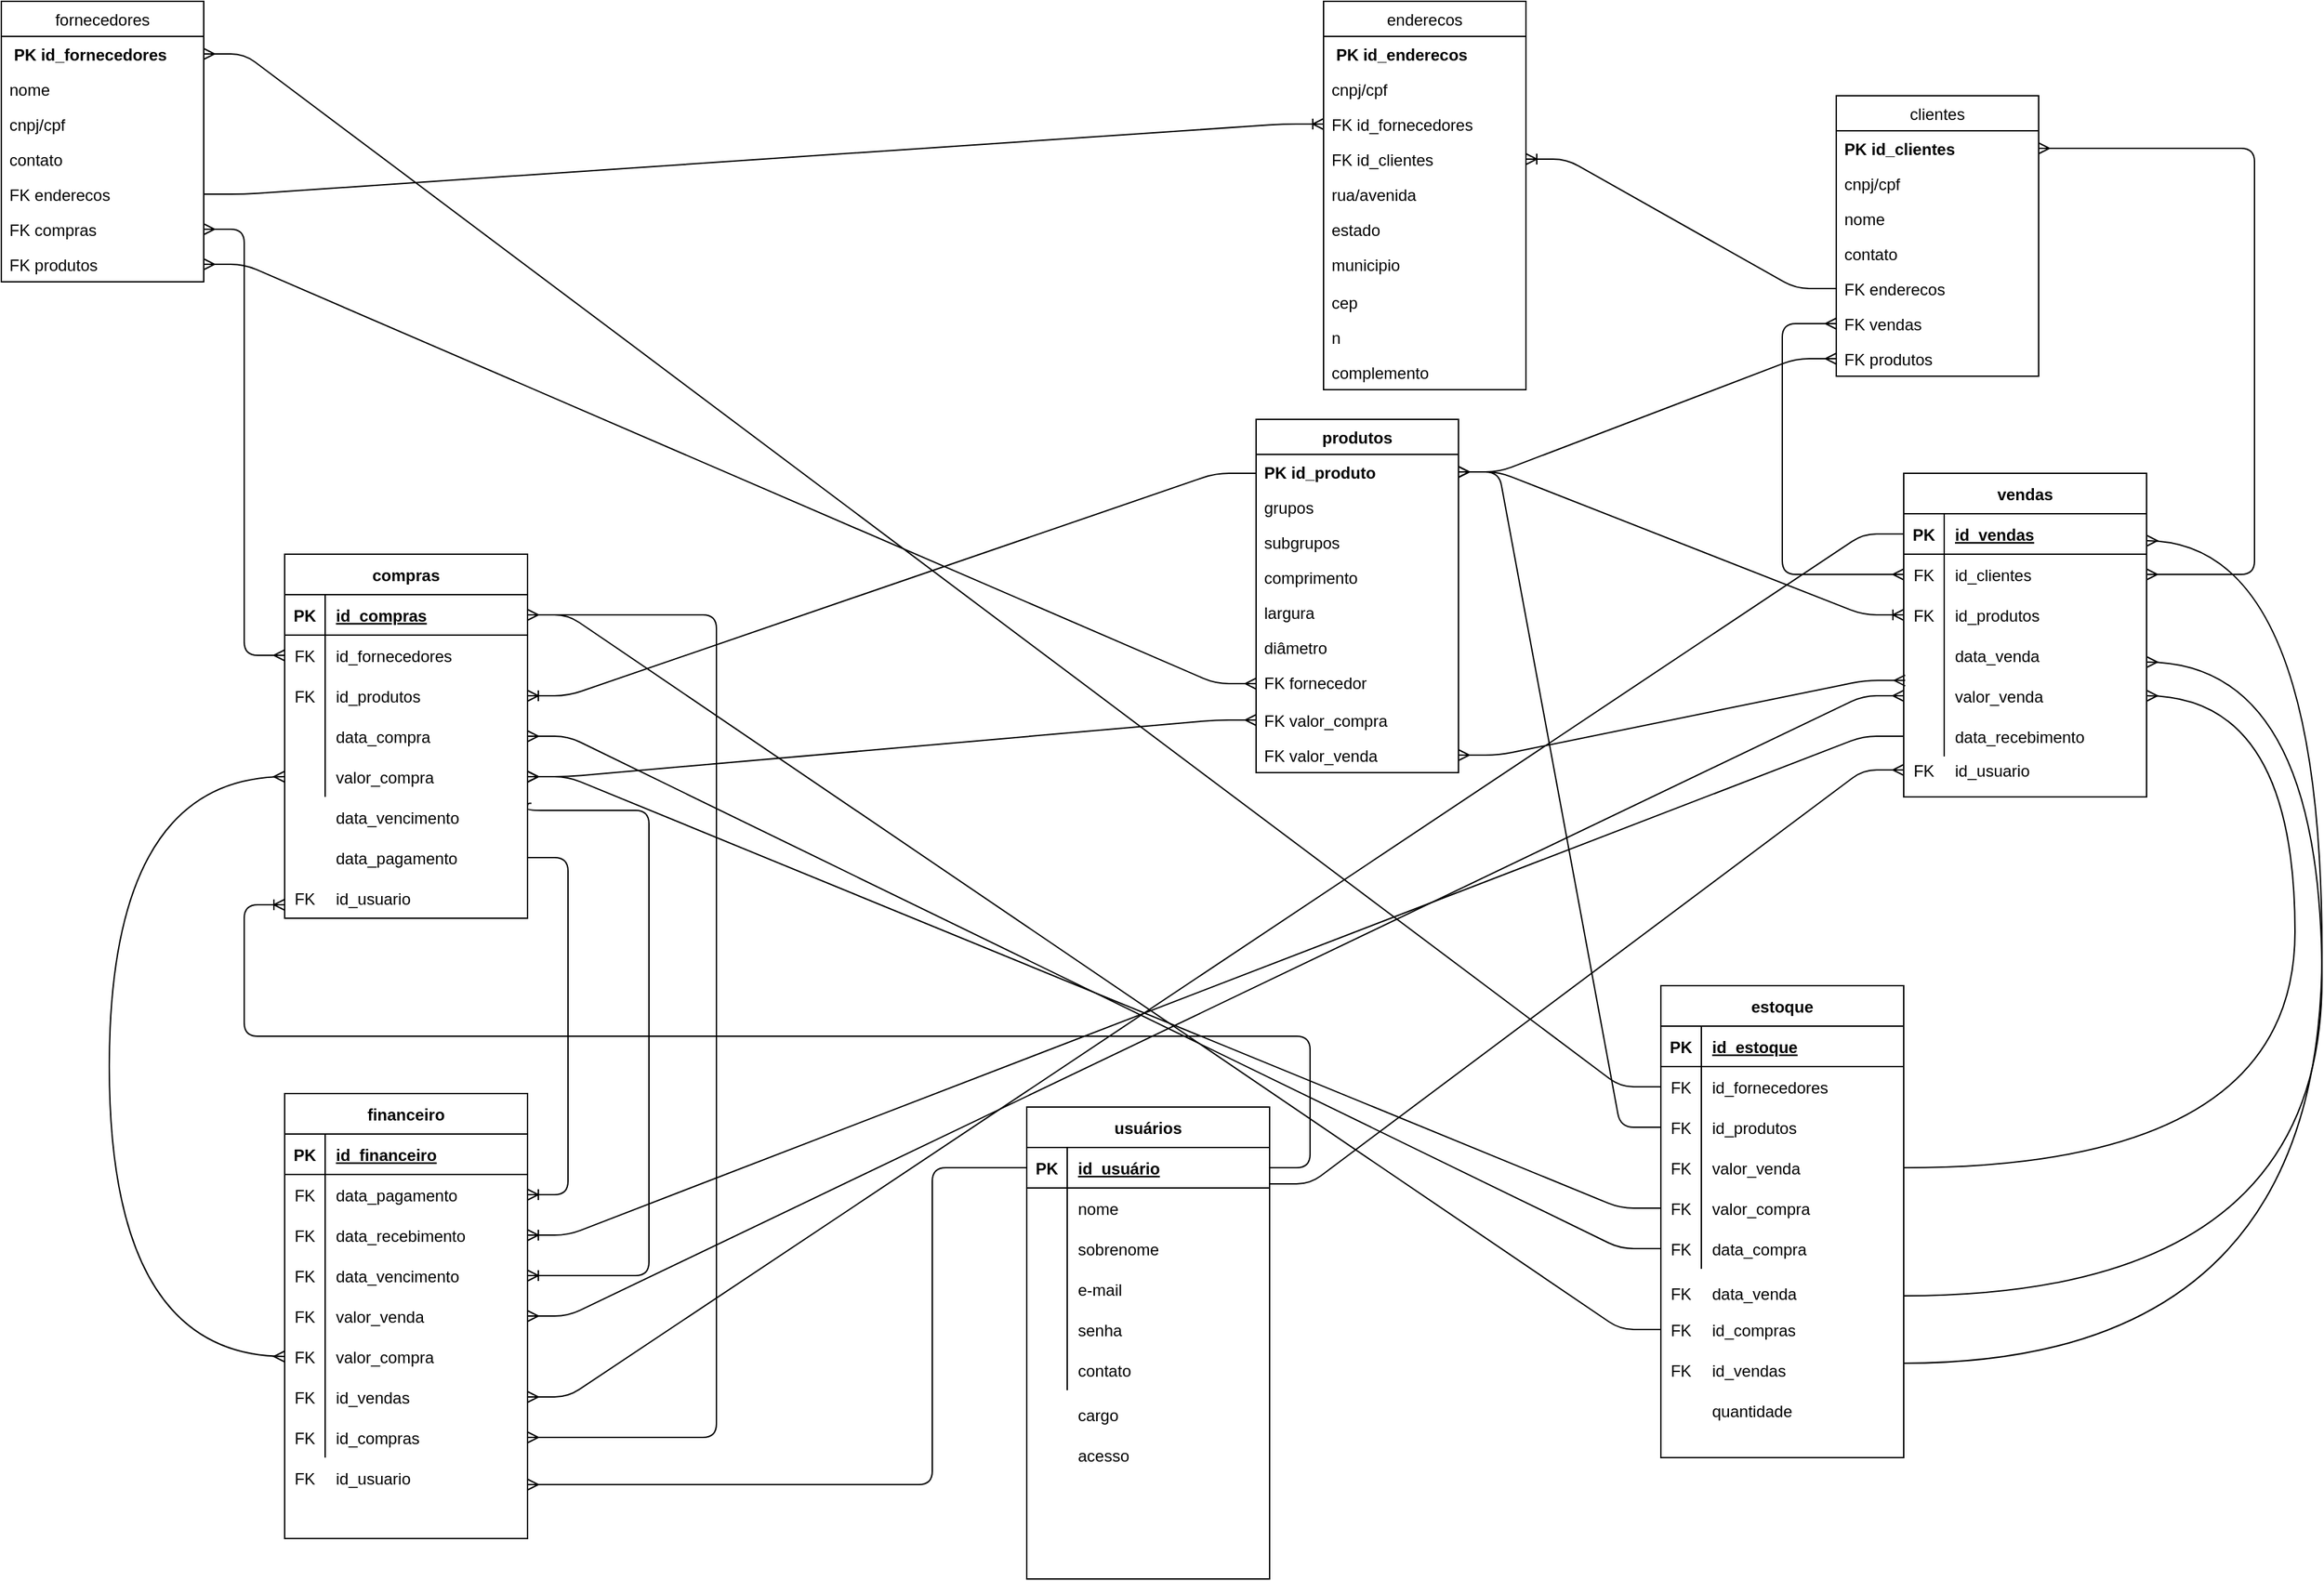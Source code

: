 <mxfile version="14.6.13" type="device"><diagram id="AC3jCSPEjIk_bnO0UqeY" name="Página-1"><mxGraphModel dx="2979" dy="2170" grid="1" gridSize="10" guides="1" tooltips="1" connect="1" arrows="1" fold="1" page="1" pageScale="1" pageWidth="1169" pageHeight="827" math="0" shadow="0"><root><mxCell id="0"/><mxCell id="1" parent="0"/><mxCell id="lcwkGmgKL0nh7AjNiD4M-1" value="fornecedores" style="swimlane;fontStyle=0;childLayout=stackLayout;horizontal=1;startSize=26;horizontalStack=0;resizeParent=1;resizeParentMax=0;resizeLast=0;collapsible=1;marginBottom=0;" parent="1" vertex="1"><mxGeometry x="-560" y="-50" width="150" height="208" as="geometry"/></mxCell><mxCell id="lcwkGmgKL0nh7AjNiD4M-2" value=" PK id_fornecedores" style="text;strokeColor=none;fillColor=none;align=left;verticalAlign=top;spacingLeft=4;spacingRight=4;overflow=hidden;rotatable=0;points=[[0,0.5],[1,0.5]];portConstraint=eastwest;fontStyle=1" parent="lcwkGmgKL0nh7AjNiD4M-1" vertex="1"><mxGeometry y="26" width="150" height="26" as="geometry"/></mxCell><mxCell id="lcwkGmgKL0nh7AjNiD4M-3" value="nome" style="text;strokeColor=none;fillColor=none;align=left;verticalAlign=top;spacingLeft=4;spacingRight=4;overflow=hidden;rotatable=0;points=[[0,0.5],[1,0.5]];portConstraint=eastwest;" parent="lcwkGmgKL0nh7AjNiD4M-1" vertex="1"><mxGeometry y="52" width="150" height="26" as="geometry"/></mxCell><mxCell id="lcwkGmgKL0nh7AjNiD4M-4" value="cnpj/cpf" style="text;strokeColor=none;fillColor=none;align=left;verticalAlign=top;spacingLeft=4;spacingRight=4;overflow=hidden;rotatable=0;points=[[0,0.5],[1,0.5]];portConstraint=eastwest;" parent="lcwkGmgKL0nh7AjNiD4M-1" vertex="1"><mxGeometry y="78" width="150" height="26" as="geometry"/></mxCell><mxCell id="lcwkGmgKL0nh7AjNiD4M-5" value="contato" style="text;strokeColor=none;fillColor=none;align=left;verticalAlign=top;spacingLeft=4;spacingRight=4;overflow=hidden;rotatable=0;points=[[0,0.5],[1,0.5]];portConstraint=eastwest;" parent="lcwkGmgKL0nh7AjNiD4M-1" vertex="1"><mxGeometry y="104" width="150" height="26" as="geometry"/></mxCell><mxCell id="lcwkGmgKL0nh7AjNiD4M-6" value="FK enderecos&#10;" style="text;strokeColor=none;fillColor=none;align=left;verticalAlign=top;spacingLeft=4;spacingRight=4;overflow=hidden;rotatable=0;points=[[0,0.5],[1,0.5]];portConstraint=eastwest;" parent="lcwkGmgKL0nh7AjNiD4M-1" vertex="1"><mxGeometry y="130" width="150" height="26" as="geometry"/></mxCell><mxCell id="lcwkGmgKL0nh7AjNiD4M-7" value="FK compras" style="text;strokeColor=none;fillColor=none;align=left;verticalAlign=top;spacingLeft=4;spacingRight=4;overflow=hidden;rotatable=0;points=[[0,0.5],[1,0.5]];portConstraint=eastwest;" parent="lcwkGmgKL0nh7AjNiD4M-1" vertex="1"><mxGeometry y="156" width="150" height="26" as="geometry"/></mxCell><mxCell id="lcwkGmgKL0nh7AjNiD4M-8" value="FK produtos" style="text;strokeColor=none;fillColor=none;align=left;verticalAlign=top;spacingLeft=4;spacingRight=4;overflow=hidden;rotatable=0;points=[[0,0.5],[1,0.5]];portConstraint=eastwest;" parent="lcwkGmgKL0nh7AjNiD4M-1" vertex="1"><mxGeometry y="182" width="150" height="26" as="geometry"/></mxCell><mxCell id="lcwkGmgKL0nh7AjNiD4M-9" value="clientes" style="swimlane;fontStyle=0;childLayout=stackLayout;horizontal=1;startSize=26;horizontalStack=0;resizeParent=1;resizeParentMax=0;resizeLast=0;collapsible=1;marginBottom=0;" parent="1" vertex="1"><mxGeometry x="800" y="20" width="150" height="208" as="geometry"/></mxCell><mxCell id="lcwkGmgKL0nh7AjNiD4M-10" value="PK id_clientes" style="text;strokeColor=none;fillColor=none;align=left;verticalAlign=top;spacingLeft=4;spacingRight=4;overflow=hidden;rotatable=0;points=[[0,0.5],[1,0.5]];portConstraint=eastwest;fontStyle=1" parent="lcwkGmgKL0nh7AjNiD4M-9" vertex="1"><mxGeometry y="26" width="150" height="26" as="geometry"/></mxCell><mxCell id="lcwkGmgKL0nh7AjNiD4M-11" value="cnpj/cpf" style="text;strokeColor=none;fillColor=none;align=left;verticalAlign=top;spacingLeft=4;spacingRight=4;overflow=hidden;rotatable=0;points=[[0,0.5],[1,0.5]];portConstraint=eastwest;" parent="lcwkGmgKL0nh7AjNiD4M-9" vertex="1"><mxGeometry y="52" width="150" height="26" as="geometry"/></mxCell><mxCell id="lcwkGmgKL0nh7AjNiD4M-12" value="nome" style="text;strokeColor=none;fillColor=none;align=left;verticalAlign=top;spacingLeft=4;spacingRight=4;overflow=hidden;rotatable=0;points=[[0,0.5],[1,0.5]];portConstraint=eastwest;" parent="lcwkGmgKL0nh7AjNiD4M-9" vertex="1"><mxGeometry y="78" width="150" height="26" as="geometry"/></mxCell><mxCell id="lcwkGmgKL0nh7AjNiD4M-13" value="contato" style="text;strokeColor=none;fillColor=none;align=left;verticalAlign=top;spacingLeft=4;spacingRight=4;overflow=hidden;rotatable=0;points=[[0,0.5],[1,0.5]];portConstraint=eastwest;" parent="lcwkGmgKL0nh7AjNiD4M-9" vertex="1"><mxGeometry y="104" width="150" height="26" as="geometry"/></mxCell><mxCell id="lcwkGmgKL0nh7AjNiD4M-14" value="FK enderecos&#10;" style="text;strokeColor=none;fillColor=none;align=left;verticalAlign=top;spacingLeft=4;spacingRight=4;overflow=hidden;rotatable=0;points=[[0,0.5],[1,0.5]];portConstraint=eastwest;" parent="lcwkGmgKL0nh7AjNiD4M-9" vertex="1"><mxGeometry y="130" width="150" height="26" as="geometry"/></mxCell><mxCell id="lcwkGmgKL0nh7AjNiD4M-15" value="FK vendas" style="text;strokeColor=none;fillColor=none;align=left;verticalAlign=top;spacingLeft=4;spacingRight=4;overflow=hidden;rotatable=0;points=[[0,0.5],[1,0.5]];portConstraint=eastwest;" parent="lcwkGmgKL0nh7AjNiD4M-9" vertex="1"><mxGeometry y="156" width="150" height="26" as="geometry"/></mxCell><mxCell id="lcwkGmgKL0nh7AjNiD4M-16" value="FK produtos" style="text;strokeColor=none;fillColor=none;align=left;verticalAlign=top;spacingLeft=4;spacingRight=4;overflow=hidden;rotatable=0;points=[[0,0.5],[1,0.5]];portConstraint=eastwest;" parent="lcwkGmgKL0nh7AjNiD4M-9" vertex="1"><mxGeometry y="182" width="150" height="26" as="geometry"/></mxCell><mxCell id="lcwkGmgKL0nh7AjNiD4M-17" value="enderecos" style="swimlane;fontStyle=0;childLayout=stackLayout;horizontal=1;startSize=26;horizontalStack=0;resizeParent=1;resizeParentMax=0;resizeLast=0;collapsible=1;marginBottom=0;" parent="1" vertex="1"><mxGeometry x="420" y="-50" width="150" height="288" as="geometry"/></mxCell><mxCell id="lcwkGmgKL0nh7AjNiD4M-18" value=" PK id_enderecos" style="text;strokeColor=none;fillColor=none;align=left;verticalAlign=top;spacingLeft=4;spacingRight=4;overflow=hidden;rotatable=0;points=[[0,0.5],[1,0.5]];portConstraint=eastwest;fontStyle=1" parent="lcwkGmgKL0nh7AjNiD4M-17" vertex="1"><mxGeometry y="26" width="150" height="26" as="geometry"/></mxCell><mxCell id="lcwkGmgKL0nh7AjNiD4M-20" value="cnpj/cpf" style="text;strokeColor=none;fillColor=none;align=left;verticalAlign=top;spacingLeft=4;spacingRight=4;overflow=hidden;rotatable=0;points=[[0,0.5],[1,0.5]];portConstraint=eastwest;" parent="lcwkGmgKL0nh7AjNiD4M-17" vertex="1"><mxGeometry y="52" width="150" height="26" as="geometry"/></mxCell><mxCell id="lcwkGmgKL0nh7AjNiD4M-19" value="FK id_fornecedores" style="text;strokeColor=none;fillColor=none;align=left;verticalAlign=top;spacingLeft=4;spacingRight=4;overflow=hidden;rotatable=0;points=[[0,0.5],[1,0.5]];portConstraint=eastwest;" parent="lcwkGmgKL0nh7AjNiD4M-17" vertex="1"><mxGeometry y="78" width="150" height="26" as="geometry"/></mxCell><mxCell id="lcwkGmgKL0nh7AjNiD4M-21" value="FK id_clientes" style="text;strokeColor=none;fillColor=none;align=left;verticalAlign=top;spacingLeft=4;spacingRight=4;overflow=hidden;rotatable=0;points=[[0,0.5],[1,0.5]];portConstraint=eastwest;" parent="lcwkGmgKL0nh7AjNiD4M-17" vertex="1"><mxGeometry y="104" width="150" height="26" as="geometry"/></mxCell><mxCell id="lcwkGmgKL0nh7AjNiD4M-22" value="rua/avenida" style="text;strokeColor=none;fillColor=none;align=left;verticalAlign=top;spacingLeft=4;spacingRight=4;overflow=hidden;rotatable=0;points=[[0,0.5],[1,0.5]];portConstraint=eastwest;" parent="lcwkGmgKL0nh7AjNiD4M-17" vertex="1"><mxGeometry y="130" width="150" height="26" as="geometry"/></mxCell><mxCell id="lcwkGmgKL0nh7AjNiD4M-23" value="estado" style="text;strokeColor=none;fillColor=none;align=left;verticalAlign=top;spacingLeft=4;spacingRight=4;overflow=hidden;rotatable=0;points=[[0,0.5],[1,0.5]];portConstraint=eastwest;" parent="lcwkGmgKL0nh7AjNiD4M-17" vertex="1"><mxGeometry y="156" width="150" height="26" as="geometry"/></mxCell><mxCell id="lcwkGmgKL0nh7AjNiD4M-24" value="municipio&#10;" style="text;strokeColor=none;fillColor=none;align=left;verticalAlign=top;spacingLeft=4;spacingRight=4;overflow=hidden;rotatable=0;points=[[0,0.5],[1,0.5]];portConstraint=eastwest;" parent="lcwkGmgKL0nh7AjNiD4M-17" vertex="1"><mxGeometry y="182" width="150" height="28" as="geometry"/></mxCell><mxCell id="lcwkGmgKL0nh7AjNiD4M-29" value="cep" style="text;strokeColor=none;fillColor=none;align=left;verticalAlign=top;spacingLeft=4;spacingRight=4;overflow=hidden;rotatable=0;points=[[0,0.5],[1,0.5]];portConstraint=eastwest;" parent="lcwkGmgKL0nh7AjNiD4M-17" vertex="1"><mxGeometry y="210" width="150" height="26" as="geometry"/></mxCell><mxCell id="lcwkGmgKL0nh7AjNiD4M-31" value="n" style="text;strokeColor=none;fillColor=none;align=left;verticalAlign=top;spacingLeft=4;spacingRight=4;overflow=hidden;rotatable=0;points=[[0,0.5],[1,0.5]];portConstraint=eastwest;" parent="lcwkGmgKL0nh7AjNiD4M-17" vertex="1"><mxGeometry y="236" width="150" height="26" as="geometry"/></mxCell><mxCell id="lcwkGmgKL0nh7AjNiD4M-32" value="complemento" style="text;strokeColor=none;fillColor=none;align=left;verticalAlign=top;spacingLeft=4;spacingRight=4;overflow=hidden;rotatable=0;points=[[0,0.5],[1,0.5]];portConstraint=eastwest;" parent="lcwkGmgKL0nh7AjNiD4M-17" vertex="1"><mxGeometry y="262" width="150" height="26" as="geometry"/></mxCell><mxCell id="lcwkGmgKL0nh7AjNiD4M-33" value="produtos" style="swimlane;fontStyle=1;childLayout=stackLayout;horizontal=1;startSize=26;horizontalStack=0;resizeParent=1;resizeParentMax=0;resizeLast=0;collapsible=1;marginBottom=0;" parent="1" vertex="1"><mxGeometry x="370" y="260" width="150" height="262" as="geometry"/></mxCell><mxCell id="lcwkGmgKL0nh7AjNiD4M-34" value="PK id_produto" style="text;strokeColor=none;fillColor=none;align=left;verticalAlign=top;spacingLeft=4;spacingRight=4;overflow=hidden;rotatable=0;points=[[0,0.5],[1,0.5]];portConstraint=eastwest;fontStyle=1" parent="lcwkGmgKL0nh7AjNiD4M-33" vertex="1"><mxGeometry y="26" width="150" height="26" as="geometry"/></mxCell><mxCell id="lcwkGmgKL0nh7AjNiD4M-35" value="grupos" style="text;strokeColor=none;fillColor=none;align=left;verticalAlign=top;spacingLeft=4;spacingRight=4;overflow=hidden;rotatable=0;points=[[0,0.5],[1,0.5]];portConstraint=eastwest;" parent="lcwkGmgKL0nh7AjNiD4M-33" vertex="1"><mxGeometry y="52" width="150" height="26" as="geometry"/></mxCell><mxCell id="lcwkGmgKL0nh7AjNiD4M-36" value="subgrupos" style="text;strokeColor=none;fillColor=none;align=left;verticalAlign=top;spacingLeft=4;spacingRight=4;overflow=hidden;rotatable=0;points=[[0,0.5],[1,0.5]];portConstraint=eastwest;" parent="lcwkGmgKL0nh7AjNiD4M-33" vertex="1"><mxGeometry y="78" width="150" height="26" as="geometry"/></mxCell><mxCell id="lcwkGmgKL0nh7AjNiD4M-37" value="comprimento" style="text;strokeColor=none;fillColor=none;align=left;verticalAlign=top;spacingLeft=4;spacingRight=4;overflow=hidden;rotatable=0;points=[[0,0.5],[1,0.5]];portConstraint=eastwest;" parent="lcwkGmgKL0nh7AjNiD4M-33" vertex="1"><mxGeometry y="104" width="150" height="26" as="geometry"/></mxCell><mxCell id="lcwkGmgKL0nh7AjNiD4M-38" value="largura" style="text;strokeColor=none;fillColor=none;align=left;verticalAlign=top;spacingLeft=4;spacingRight=4;overflow=hidden;rotatable=0;points=[[0,0.5],[1,0.5]];portConstraint=eastwest;" parent="lcwkGmgKL0nh7AjNiD4M-33" vertex="1"><mxGeometry y="130" width="150" height="26" as="geometry"/></mxCell><mxCell id="lcwkGmgKL0nh7AjNiD4M-39" value="diâmetro" style="text;strokeColor=none;fillColor=none;align=left;verticalAlign=top;spacingLeft=4;spacingRight=4;overflow=hidden;rotatable=0;points=[[0,0.5],[1,0.5]];portConstraint=eastwest;" parent="lcwkGmgKL0nh7AjNiD4M-33" vertex="1"><mxGeometry y="156" width="150" height="26" as="geometry"/></mxCell><mxCell id="lcwkGmgKL0nh7AjNiD4M-40" value="FK fornecedor" style="text;strokeColor=none;fillColor=none;align=left;verticalAlign=top;spacingLeft=4;spacingRight=4;overflow=hidden;rotatable=0;points=[[0,0.5],[1,0.5]];portConstraint=eastwest;" parent="lcwkGmgKL0nh7AjNiD4M-33" vertex="1"><mxGeometry y="182" width="150" height="28" as="geometry"/></mxCell><mxCell id="lcwkGmgKL0nh7AjNiD4M-41" value="FK valor_compra" style="text;strokeColor=none;fillColor=none;align=left;verticalAlign=top;spacingLeft=4;spacingRight=4;overflow=hidden;rotatable=0;points=[[0,0.5],[1,0.5]];portConstraint=eastwest;" parent="lcwkGmgKL0nh7AjNiD4M-33" vertex="1"><mxGeometry y="210" width="150" height="26" as="geometry"/></mxCell><mxCell id="lcwkGmgKL0nh7AjNiD4M-42" value="FK valor_venda" style="text;strokeColor=none;fillColor=none;align=left;verticalAlign=top;spacingLeft=4;spacingRight=4;overflow=hidden;rotatable=0;points=[[0,0.5],[1,0.5]];portConstraint=eastwest;" parent="lcwkGmgKL0nh7AjNiD4M-33" vertex="1"><mxGeometry y="236" width="150" height="26" as="geometry"/></mxCell><mxCell id="lcwkGmgKL0nh7AjNiD4M-52" value="vendas" style="shape=table;startSize=30;container=1;collapsible=1;childLayout=tableLayout;fixedRows=1;rowLines=0;fontStyle=1;align=center;resizeLast=1;" parent="1" vertex="1"><mxGeometry x="850" y="300" width="180" height="240" as="geometry"/></mxCell><mxCell id="lcwkGmgKL0nh7AjNiD4M-53" value="" style="shape=partialRectangle;collapsible=0;dropTarget=0;pointerEvents=0;fillColor=none;top=0;left=0;bottom=1;right=0;points=[[0,0.5],[1,0.5]];portConstraint=eastwest;" parent="lcwkGmgKL0nh7AjNiD4M-52" vertex="1"><mxGeometry y="30" width="180" height="30" as="geometry"/></mxCell><mxCell id="lcwkGmgKL0nh7AjNiD4M-54" value="PK" style="shape=partialRectangle;connectable=0;fillColor=none;top=0;left=0;bottom=0;right=0;fontStyle=1;overflow=hidden;" parent="lcwkGmgKL0nh7AjNiD4M-53" vertex="1"><mxGeometry width="30" height="30" as="geometry"/></mxCell><mxCell id="lcwkGmgKL0nh7AjNiD4M-55" value="id_vendas" style="shape=partialRectangle;connectable=0;fillColor=none;top=0;left=0;bottom=0;right=0;align=left;spacingLeft=6;fontStyle=5;overflow=hidden;" parent="lcwkGmgKL0nh7AjNiD4M-53" vertex="1"><mxGeometry x="30" width="150" height="30" as="geometry"/></mxCell><mxCell id="lcwkGmgKL0nh7AjNiD4M-56" value="" style="shape=partialRectangle;collapsible=0;dropTarget=0;pointerEvents=0;fillColor=none;top=0;left=0;bottom=0;right=0;points=[[0,0.5],[1,0.5]];portConstraint=eastwest;" parent="lcwkGmgKL0nh7AjNiD4M-52" vertex="1"><mxGeometry y="60" width="180" height="30" as="geometry"/></mxCell><mxCell id="lcwkGmgKL0nh7AjNiD4M-57" value="FK" style="shape=partialRectangle;connectable=0;fillColor=none;top=0;left=0;bottom=0;right=0;editable=1;overflow=hidden;" parent="lcwkGmgKL0nh7AjNiD4M-56" vertex="1"><mxGeometry width="30" height="30" as="geometry"/></mxCell><mxCell id="lcwkGmgKL0nh7AjNiD4M-58" value="id_clientes" style="shape=partialRectangle;connectable=0;fillColor=none;top=0;left=0;bottom=0;right=0;align=left;spacingLeft=6;overflow=hidden;" parent="lcwkGmgKL0nh7AjNiD4M-56" vertex="1"><mxGeometry x="30" width="150" height="30" as="geometry"/></mxCell><mxCell id="lcwkGmgKL0nh7AjNiD4M-59" value="" style="shape=partialRectangle;collapsible=0;dropTarget=0;pointerEvents=0;fillColor=none;top=0;left=0;bottom=0;right=0;points=[[0,0.5],[1,0.5]];portConstraint=eastwest;" parent="lcwkGmgKL0nh7AjNiD4M-52" vertex="1"><mxGeometry y="90" width="180" height="30" as="geometry"/></mxCell><mxCell id="lcwkGmgKL0nh7AjNiD4M-60" value="FK" style="shape=partialRectangle;connectable=0;fillColor=none;top=0;left=0;bottom=0;right=0;editable=1;overflow=hidden;" parent="lcwkGmgKL0nh7AjNiD4M-59" vertex="1"><mxGeometry width="30" height="30" as="geometry"/></mxCell><mxCell id="lcwkGmgKL0nh7AjNiD4M-61" value="id_produtos" style="shape=partialRectangle;connectable=0;fillColor=none;top=0;left=0;bottom=0;right=0;align=left;spacingLeft=6;overflow=hidden;" parent="lcwkGmgKL0nh7AjNiD4M-59" vertex="1"><mxGeometry x="30" width="150" height="30" as="geometry"/></mxCell><mxCell id="lcwkGmgKL0nh7AjNiD4M-62" value="" style="shape=partialRectangle;collapsible=0;dropTarget=0;pointerEvents=0;fillColor=none;top=0;left=0;bottom=0;right=0;points=[[0,0.5],[1,0.5]];portConstraint=eastwest;" parent="lcwkGmgKL0nh7AjNiD4M-52" vertex="1"><mxGeometry y="120" width="180" height="30" as="geometry"/></mxCell><mxCell id="lcwkGmgKL0nh7AjNiD4M-63" value="" style="shape=partialRectangle;connectable=0;fillColor=none;top=0;left=0;bottom=0;right=0;editable=1;overflow=hidden;" parent="lcwkGmgKL0nh7AjNiD4M-62" vertex="1"><mxGeometry width="30" height="30" as="geometry"/></mxCell><mxCell id="lcwkGmgKL0nh7AjNiD4M-64" value="data_venda" style="shape=partialRectangle;connectable=0;fillColor=none;top=0;left=0;bottom=0;right=0;align=left;spacingLeft=6;overflow=hidden;" parent="lcwkGmgKL0nh7AjNiD4M-62" vertex="1"><mxGeometry x="30" width="150" height="30" as="geometry"/></mxCell><mxCell id="lcwkGmgKL0nh7AjNiD4M-68" value="" style="shape=partialRectangle;collapsible=0;dropTarget=0;pointerEvents=0;fillColor=none;top=0;left=0;bottom=0;right=0;points=[[0,0.5],[1,0.5]];portConstraint=eastwest;" parent="lcwkGmgKL0nh7AjNiD4M-52" vertex="1"><mxGeometry y="150" width="180" height="30" as="geometry"/></mxCell><mxCell id="lcwkGmgKL0nh7AjNiD4M-69" value="" style="shape=partialRectangle;connectable=0;fillColor=none;top=0;left=0;bottom=0;right=0;editable=1;overflow=hidden;" parent="lcwkGmgKL0nh7AjNiD4M-68" vertex="1"><mxGeometry width="30" height="30" as="geometry"/></mxCell><mxCell id="lcwkGmgKL0nh7AjNiD4M-70" value="valor_venda" style="shape=partialRectangle;connectable=0;fillColor=none;top=0;left=0;bottom=0;right=0;align=left;spacingLeft=6;overflow=hidden;" parent="lcwkGmgKL0nh7AjNiD4M-68" vertex="1"><mxGeometry x="30" width="150" height="30" as="geometry"/></mxCell><mxCell id="lcwkGmgKL0nh7AjNiD4M-90" value="" style="shape=partialRectangle;collapsible=0;dropTarget=0;pointerEvents=0;fillColor=none;top=0;left=0;bottom=0;right=0;points=[[0,0.5],[1,0.5]];portConstraint=eastwest;" parent="lcwkGmgKL0nh7AjNiD4M-52" vertex="1"><mxGeometry y="180" width="180" height="30" as="geometry"/></mxCell><mxCell id="lcwkGmgKL0nh7AjNiD4M-91" value="" style="shape=partialRectangle;connectable=0;fillColor=none;top=0;left=0;bottom=0;right=0;editable=1;overflow=hidden;" parent="lcwkGmgKL0nh7AjNiD4M-90" vertex="1"><mxGeometry width="30" height="30" as="geometry"/></mxCell><mxCell id="lcwkGmgKL0nh7AjNiD4M-92" value="data_recebimento" style="shape=partialRectangle;connectable=0;fillColor=none;top=0;left=0;bottom=0;right=0;align=left;spacingLeft=6;overflow=hidden;" parent="lcwkGmgKL0nh7AjNiD4M-90" vertex="1"><mxGeometry x="30" width="150" height="30" as="geometry"/></mxCell><mxCell id="lcwkGmgKL0nh7AjNiD4M-71" value="compras" style="shape=table;startSize=30;container=1;collapsible=1;childLayout=tableLayout;fixedRows=1;rowLines=0;fontStyle=1;align=center;resizeLast=1;" parent="1" vertex="1"><mxGeometry x="-350" y="360" width="180" height="270" as="geometry"/></mxCell><mxCell id="lcwkGmgKL0nh7AjNiD4M-72" value="" style="shape=partialRectangle;collapsible=0;dropTarget=0;pointerEvents=0;fillColor=none;top=0;left=0;bottom=1;right=0;points=[[0,0.5],[1,0.5]];portConstraint=eastwest;" parent="lcwkGmgKL0nh7AjNiD4M-71" vertex="1"><mxGeometry y="30" width="180" height="30" as="geometry"/></mxCell><mxCell id="lcwkGmgKL0nh7AjNiD4M-73" value="PK" style="shape=partialRectangle;connectable=0;fillColor=none;top=0;left=0;bottom=0;right=0;fontStyle=1;overflow=hidden;" parent="lcwkGmgKL0nh7AjNiD4M-72" vertex="1"><mxGeometry width="30" height="30" as="geometry"/></mxCell><mxCell id="lcwkGmgKL0nh7AjNiD4M-74" value="id_compras" style="shape=partialRectangle;connectable=0;fillColor=none;top=0;left=0;bottom=0;right=0;align=left;spacingLeft=6;fontStyle=5;overflow=hidden;" parent="lcwkGmgKL0nh7AjNiD4M-72" vertex="1"><mxGeometry x="30" width="150" height="30" as="geometry"/></mxCell><mxCell id="lcwkGmgKL0nh7AjNiD4M-75" value="" style="shape=partialRectangle;collapsible=0;dropTarget=0;pointerEvents=0;fillColor=none;top=0;left=0;bottom=0;right=0;points=[[0,0.5],[1,0.5]];portConstraint=eastwest;" parent="lcwkGmgKL0nh7AjNiD4M-71" vertex="1"><mxGeometry y="60" width="180" height="30" as="geometry"/></mxCell><mxCell id="lcwkGmgKL0nh7AjNiD4M-76" value="FK" style="shape=partialRectangle;connectable=0;fillColor=none;top=0;left=0;bottom=0;right=0;editable=1;overflow=hidden;" parent="lcwkGmgKL0nh7AjNiD4M-75" vertex="1"><mxGeometry width="30" height="30" as="geometry"/></mxCell><mxCell id="lcwkGmgKL0nh7AjNiD4M-77" value="id_fornecedores" style="shape=partialRectangle;connectable=0;fillColor=none;top=0;left=0;bottom=0;right=0;align=left;spacingLeft=6;overflow=hidden;" parent="lcwkGmgKL0nh7AjNiD4M-75" vertex="1"><mxGeometry x="30" width="150" height="30" as="geometry"/></mxCell><mxCell id="lcwkGmgKL0nh7AjNiD4M-78" value="" style="shape=partialRectangle;collapsible=0;dropTarget=0;pointerEvents=0;fillColor=none;top=0;left=0;bottom=0;right=0;points=[[0,0.5],[1,0.5]];portConstraint=eastwest;" parent="lcwkGmgKL0nh7AjNiD4M-71" vertex="1"><mxGeometry y="90" width="180" height="30" as="geometry"/></mxCell><mxCell id="lcwkGmgKL0nh7AjNiD4M-79" value="FK" style="shape=partialRectangle;connectable=0;fillColor=none;top=0;left=0;bottom=0;right=0;editable=1;overflow=hidden;" parent="lcwkGmgKL0nh7AjNiD4M-78" vertex="1"><mxGeometry width="30" height="30" as="geometry"/></mxCell><mxCell id="lcwkGmgKL0nh7AjNiD4M-80" value="id_produtos" style="shape=partialRectangle;connectable=0;fillColor=none;top=0;left=0;bottom=0;right=0;align=left;spacingLeft=6;overflow=hidden;" parent="lcwkGmgKL0nh7AjNiD4M-78" vertex="1"><mxGeometry x="30" width="150" height="30" as="geometry"/></mxCell><mxCell id="lcwkGmgKL0nh7AjNiD4M-81" value="" style="shape=partialRectangle;collapsible=0;dropTarget=0;pointerEvents=0;fillColor=none;top=0;left=0;bottom=0;right=0;points=[[0,0.5],[1,0.5]];portConstraint=eastwest;" parent="lcwkGmgKL0nh7AjNiD4M-71" vertex="1"><mxGeometry y="120" width="180" height="30" as="geometry"/></mxCell><mxCell id="lcwkGmgKL0nh7AjNiD4M-82" value="" style="shape=partialRectangle;connectable=0;fillColor=none;top=0;left=0;bottom=0;right=0;editable=1;overflow=hidden;" parent="lcwkGmgKL0nh7AjNiD4M-81" vertex="1"><mxGeometry width="30" height="30" as="geometry"/></mxCell><mxCell id="lcwkGmgKL0nh7AjNiD4M-83" value="data_compra" style="shape=partialRectangle;connectable=0;fillColor=none;top=0;left=0;bottom=0;right=0;align=left;spacingLeft=6;overflow=hidden;" parent="lcwkGmgKL0nh7AjNiD4M-81" vertex="1"><mxGeometry x="30" width="150" height="30" as="geometry"/></mxCell><mxCell id="lcwkGmgKL0nh7AjNiD4M-87" value="" style="shape=partialRectangle;collapsible=0;dropTarget=0;pointerEvents=0;fillColor=none;top=0;left=0;bottom=0;right=0;points=[[0,0.5],[1,0.5]];portConstraint=eastwest;" parent="lcwkGmgKL0nh7AjNiD4M-71" vertex="1"><mxGeometry y="150" width="180" height="30" as="geometry"/></mxCell><mxCell id="lcwkGmgKL0nh7AjNiD4M-88" value="" style="shape=partialRectangle;connectable=0;fillColor=none;top=0;left=0;bottom=0;right=0;editable=1;overflow=hidden;" parent="lcwkGmgKL0nh7AjNiD4M-87" vertex="1"><mxGeometry width="30" height="30" as="geometry"/></mxCell><mxCell id="lcwkGmgKL0nh7AjNiD4M-89" value="valor_compra" style="shape=partialRectangle;connectable=0;fillColor=none;top=0;left=0;bottom=0;right=0;align=left;spacingLeft=6;overflow=hidden;" parent="lcwkGmgKL0nh7AjNiD4M-87" vertex="1"><mxGeometry x="30" width="150" height="30" as="geometry"/></mxCell><mxCell id="lcwkGmgKL0nh7AjNiD4M-120" value="" style="shape=partialRectangle;collapsible=0;dropTarget=0;pointerEvents=0;fillColor=none;top=0;left=0;bottom=0;right=0;points=[[0,0.5],[1,0.5]];portConstraint=eastwest;" parent="1" vertex="1"><mxGeometry x="-350" y="570" width="180" height="30" as="geometry"/></mxCell><mxCell id="lcwkGmgKL0nh7AjNiD4M-121" value="" style="shape=partialRectangle;connectable=0;fillColor=none;top=0;left=0;bottom=0;right=0;editable=1;overflow=hidden;" parent="lcwkGmgKL0nh7AjNiD4M-120" vertex="1"><mxGeometry width="30" height="30" as="geometry"/></mxCell><mxCell id="lcwkGmgKL0nh7AjNiD4M-122" value="data_pagamento" style="shape=partialRectangle;connectable=0;fillColor=none;top=0;left=0;bottom=0;right=0;align=left;spacingLeft=6;overflow=hidden;" parent="lcwkGmgKL0nh7AjNiD4M-120" vertex="1"><mxGeometry x="30" width="150" height="30" as="geometry"/></mxCell><mxCell id="lcwkGmgKL0nh7AjNiD4M-123" value="" style="shape=partialRectangle;collapsible=0;dropTarget=0;pointerEvents=0;fillColor=none;top=0;left=0;bottom=0;right=0;points=[[0,0.5],[1,0.5]];portConstraint=eastwest;" parent="1" vertex="1"><mxGeometry x="-350" y="540" width="180" height="30" as="geometry"/></mxCell><mxCell id="lcwkGmgKL0nh7AjNiD4M-124" value="" style="shape=partialRectangle;connectable=0;fillColor=none;top=0;left=0;bottom=0;right=0;editable=1;overflow=hidden;" parent="lcwkGmgKL0nh7AjNiD4M-123" vertex="1"><mxGeometry width="30" height="30" as="geometry"/></mxCell><mxCell id="lcwkGmgKL0nh7AjNiD4M-125" value="data_vencimento" style="shape=partialRectangle;connectable=0;fillColor=none;top=0;left=0;bottom=0;right=0;align=left;spacingLeft=6;overflow=hidden;" parent="lcwkGmgKL0nh7AjNiD4M-123" vertex="1"><mxGeometry x="30" width="150" height="30" as="geometry"/></mxCell><mxCell id="lcwkGmgKL0nh7AjNiD4M-126" value="estoque" style="shape=table;startSize=30;container=1;collapsible=1;childLayout=tableLayout;fixedRows=1;rowLines=0;fontStyle=1;align=center;resizeLast=1;" parent="1" vertex="1"><mxGeometry x="670" y="680" width="180" height="350" as="geometry"/></mxCell><mxCell id="lcwkGmgKL0nh7AjNiD4M-127" value="" style="shape=partialRectangle;collapsible=0;dropTarget=0;pointerEvents=0;fillColor=none;top=0;left=0;bottom=1;right=0;points=[[0,0.5],[1,0.5]];portConstraint=eastwest;" parent="lcwkGmgKL0nh7AjNiD4M-126" vertex="1"><mxGeometry y="30" width="180" height="30" as="geometry"/></mxCell><mxCell id="lcwkGmgKL0nh7AjNiD4M-128" value="PK" style="shape=partialRectangle;connectable=0;fillColor=none;top=0;left=0;bottom=0;right=0;fontStyle=1;overflow=hidden;" parent="lcwkGmgKL0nh7AjNiD4M-127" vertex="1"><mxGeometry width="30" height="30" as="geometry"/></mxCell><mxCell id="lcwkGmgKL0nh7AjNiD4M-129" value="id_estoque" style="shape=partialRectangle;connectable=0;fillColor=none;top=0;left=0;bottom=0;right=0;align=left;spacingLeft=6;fontStyle=5;overflow=hidden;" parent="lcwkGmgKL0nh7AjNiD4M-127" vertex="1"><mxGeometry x="30" width="150" height="30" as="geometry"/></mxCell><mxCell id="lcwkGmgKL0nh7AjNiD4M-130" value="" style="shape=partialRectangle;collapsible=0;dropTarget=0;pointerEvents=0;fillColor=none;top=0;left=0;bottom=0;right=0;points=[[0,0.5],[1,0.5]];portConstraint=eastwest;" parent="lcwkGmgKL0nh7AjNiD4M-126" vertex="1"><mxGeometry y="60" width="180" height="30" as="geometry"/></mxCell><mxCell id="lcwkGmgKL0nh7AjNiD4M-131" value="FK" style="shape=partialRectangle;connectable=0;fillColor=none;top=0;left=0;bottom=0;right=0;editable=1;overflow=hidden;" parent="lcwkGmgKL0nh7AjNiD4M-130" vertex="1"><mxGeometry width="30" height="30" as="geometry"/></mxCell><mxCell id="lcwkGmgKL0nh7AjNiD4M-132" value="id_fornecedores" style="shape=partialRectangle;connectable=0;fillColor=none;top=0;left=0;bottom=0;right=0;align=left;spacingLeft=6;overflow=hidden;" parent="lcwkGmgKL0nh7AjNiD4M-130" vertex="1"><mxGeometry x="30" width="150" height="30" as="geometry"/></mxCell><mxCell id="lcwkGmgKL0nh7AjNiD4M-133" value="" style="shape=partialRectangle;collapsible=0;dropTarget=0;pointerEvents=0;fillColor=none;top=0;left=0;bottom=0;right=0;points=[[0,0.5],[1,0.5]];portConstraint=eastwest;" parent="lcwkGmgKL0nh7AjNiD4M-126" vertex="1"><mxGeometry y="90" width="180" height="30" as="geometry"/></mxCell><mxCell id="lcwkGmgKL0nh7AjNiD4M-134" value="FK" style="shape=partialRectangle;connectable=0;fillColor=none;top=0;left=0;bottom=0;right=0;editable=1;overflow=hidden;" parent="lcwkGmgKL0nh7AjNiD4M-133" vertex="1"><mxGeometry width="30" height="30" as="geometry"/></mxCell><mxCell id="lcwkGmgKL0nh7AjNiD4M-135" value="id_produtos" style="shape=partialRectangle;connectable=0;fillColor=none;top=0;left=0;bottom=0;right=0;align=left;spacingLeft=6;overflow=hidden;" parent="lcwkGmgKL0nh7AjNiD4M-133" vertex="1"><mxGeometry x="30" width="150" height="30" as="geometry"/></mxCell><mxCell id="lcwkGmgKL0nh7AjNiD4M-136" value="" style="shape=partialRectangle;collapsible=0;dropTarget=0;pointerEvents=0;fillColor=none;top=0;left=0;bottom=0;right=0;points=[[0,0.5],[1,0.5]];portConstraint=eastwest;" parent="lcwkGmgKL0nh7AjNiD4M-126" vertex="1"><mxGeometry y="120" width="180" height="30" as="geometry"/></mxCell><mxCell id="lcwkGmgKL0nh7AjNiD4M-137" value="FK" style="shape=partialRectangle;connectable=0;fillColor=none;top=0;left=0;bottom=0;right=0;editable=1;overflow=hidden;" parent="lcwkGmgKL0nh7AjNiD4M-136" vertex="1"><mxGeometry width="30" height="30" as="geometry"/></mxCell><mxCell id="lcwkGmgKL0nh7AjNiD4M-138" value="valor_venda" style="shape=partialRectangle;connectable=0;fillColor=none;top=0;left=0;bottom=0;right=0;align=left;spacingLeft=6;overflow=hidden;" parent="lcwkGmgKL0nh7AjNiD4M-136" vertex="1"><mxGeometry x="30" width="150" height="30" as="geometry"/></mxCell><mxCell id="lcwkGmgKL0nh7AjNiD4M-139" value="" style="shape=partialRectangle;collapsible=0;dropTarget=0;pointerEvents=0;fillColor=none;top=0;left=0;bottom=0;right=0;points=[[0,0.5],[1,0.5]];portConstraint=eastwest;" parent="lcwkGmgKL0nh7AjNiD4M-126" vertex="1"><mxGeometry y="150" width="180" height="30" as="geometry"/></mxCell><mxCell id="lcwkGmgKL0nh7AjNiD4M-140" value="FK" style="shape=partialRectangle;connectable=0;fillColor=none;top=0;left=0;bottom=0;right=0;editable=1;overflow=hidden;" parent="lcwkGmgKL0nh7AjNiD4M-139" vertex="1"><mxGeometry width="30" height="30" as="geometry"/></mxCell><mxCell id="lcwkGmgKL0nh7AjNiD4M-141" value="valor_compra" style="shape=partialRectangle;connectable=0;fillColor=none;top=0;left=0;bottom=0;right=0;align=left;spacingLeft=6;overflow=hidden;" parent="lcwkGmgKL0nh7AjNiD4M-139" vertex="1"><mxGeometry x="30" width="150" height="30" as="geometry"/></mxCell><mxCell id="lcwkGmgKL0nh7AjNiD4M-142" value="" style="shape=partialRectangle;collapsible=0;dropTarget=0;pointerEvents=0;fillColor=none;top=0;left=0;bottom=0;right=0;points=[[0,0.5],[1,0.5]];portConstraint=eastwest;" parent="lcwkGmgKL0nh7AjNiD4M-126" vertex="1"><mxGeometry y="180" width="180" height="30" as="geometry"/></mxCell><mxCell id="lcwkGmgKL0nh7AjNiD4M-143" value="FK" style="shape=partialRectangle;connectable=0;fillColor=none;top=0;left=0;bottom=0;right=0;editable=1;overflow=hidden;" parent="lcwkGmgKL0nh7AjNiD4M-142" vertex="1"><mxGeometry width="30" height="30" as="geometry"/></mxCell><mxCell id="lcwkGmgKL0nh7AjNiD4M-144" value="data_compra" style="shape=partialRectangle;connectable=0;fillColor=none;top=0;left=0;bottom=0;right=0;align=left;spacingLeft=6;overflow=hidden;" parent="lcwkGmgKL0nh7AjNiD4M-142" vertex="1"><mxGeometry x="30" width="150" height="30" as="geometry"/></mxCell><mxCell id="lcwkGmgKL0nh7AjNiD4M-145" value="" style="shape=partialRectangle;collapsible=0;dropTarget=0;pointerEvents=0;fillColor=none;top=0;left=0;bottom=0;right=0;points=[[0,0.5],[1,0.5]];portConstraint=eastwest;" parent="1" vertex="1"><mxGeometry x="670" y="893" width="180" height="30" as="geometry"/></mxCell><mxCell id="lcwkGmgKL0nh7AjNiD4M-146" value="FK" style="shape=partialRectangle;connectable=0;fillColor=none;top=0;left=0;bottom=0;right=0;editable=1;overflow=hidden;" parent="lcwkGmgKL0nh7AjNiD4M-145" vertex="1"><mxGeometry width="30" height="30" as="geometry"/></mxCell><mxCell id="lcwkGmgKL0nh7AjNiD4M-147" value="data_venda" style="shape=partialRectangle;connectable=0;fillColor=none;top=0;left=0;bottom=0;right=0;align=left;spacingLeft=6;overflow=hidden;" parent="lcwkGmgKL0nh7AjNiD4M-145" vertex="1"><mxGeometry x="30" width="150" height="30" as="geometry"/></mxCell><mxCell id="lcwkGmgKL0nh7AjNiD4M-148" value="" style="shape=partialRectangle;collapsible=0;dropTarget=0;pointerEvents=0;fillColor=none;top=0;left=0;bottom=0;right=0;points=[[0,0.5],[1,0.5]];portConstraint=eastwest;" parent="1" vertex="1"><mxGeometry x="670" y="920" width="180" height="30" as="geometry"/></mxCell><mxCell id="lcwkGmgKL0nh7AjNiD4M-149" value="FK" style="shape=partialRectangle;connectable=0;fillColor=none;top=0;left=0;bottom=0;right=0;editable=1;overflow=hidden;" parent="lcwkGmgKL0nh7AjNiD4M-148" vertex="1"><mxGeometry width="30" height="30" as="geometry"/></mxCell><mxCell id="lcwkGmgKL0nh7AjNiD4M-150" value="id_compras" style="shape=partialRectangle;connectable=0;fillColor=none;top=0;left=0;bottom=0;right=0;align=left;spacingLeft=6;overflow=hidden;" parent="lcwkGmgKL0nh7AjNiD4M-148" vertex="1"><mxGeometry x="30" width="150" height="30" as="geometry"/></mxCell><mxCell id="lcwkGmgKL0nh7AjNiD4M-154" value="" style="shape=partialRectangle;collapsible=0;dropTarget=0;pointerEvents=0;fillColor=none;top=0;left=0;bottom=0;right=0;points=[[0,0.5],[1,0.5]];portConstraint=eastwest;" parent="1" vertex="1"><mxGeometry x="670" y="950" width="180" height="30" as="geometry"/></mxCell><mxCell id="lcwkGmgKL0nh7AjNiD4M-155" value="FK" style="shape=partialRectangle;connectable=0;fillColor=none;top=0;left=0;bottom=0;right=0;editable=1;overflow=hidden;" parent="lcwkGmgKL0nh7AjNiD4M-154" vertex="1"><mxGeometry width="30" height="30" as="geometry"/></mxCell><mxCell id="lcwkGmgKL0nh7AjNiD4M-156" value="id_vendas" style="shape=partialRectangle;connectable=0;fillColor=none;top=0;left=0;bottom=0;right=0;align=left;spacingLeft=6;overflow=hidden;" parent="lcwkGmgKL0nh7AjNiD4M-154" vertex="1"><mxGeometry x="30" width="150" height="30" as="geometry"/></mxCell><mxCell id="lcwkGmgKL0nh7AjNiD4M-157" value="" style="shape=partialRectangle;collapsible=0;dropTarget=0;pointerEvents=0;fillColor=none;top=0;left=0;bottom=0;right=0;points=[[0,0.5],[1,0.5]];portConstraint=eastwest;" parent="1" vertex="1"><mxGeometry x="670" y="980" width="180" height="30" as="geometry"/></mxCell><mxCell id="lcwkGmgKL0nh7AjNiD4M-158" value="" style="shape=partialRectangle;connectable=0;fillColor=none;top=0;left=0;bottom=0;right=0;editable=1;overflow=hidden;" parent="lcwkGmgKL0nh7AjNiD4M-157" vertex="1"><mxGeometry width="30" height="30" as="geometry"/></mxCell><mxCell id="lcwkGmgKL0nh7AjNiD4M-159" value="quantidade" style="shape=partialRectangle;connectable=0;fillColor=none;top=0;left=0;bottom=0;right=0;align=left;spacingLeft=6;overflow=hidden;" parent="lcwkGmgKL0nh7AjNiD4M-157" vertex="1"><mxGeometry x="30" width="150" height="30" as="geometry"/></mxCell><mxCell id="lcwkGmgKL0nh7AjNiD4M-160" value="financeiro" style="shape=table;startSize=30;container=1;collapsible=1;childLayout=tableLayout;fixedRows=1;rowLines=0;fontStyle=1;align=center;resizeLast=1;" parent="1" vertex="1"><mxGeometry x="-350" y="760" width="180" height="330" as="geometry"/></mxCell><mxCell id="lcwkGmgKL0nh7AjNiD4M-161" value="" style="shape=partialRectangle;collapsible=0;dropTarget=0;pointerEvents=0;fillColor=none;top=0;left=0;bottom=1;right=0;points=[[0,0.5],[1,0.5]];portConstraint=eastwest;" parent="lcwkGmgKL0nh7AjNiD4M-160" vertex="1"><mxGeometry y="30" width="180" height="30" as="geometry"/></mxCell><mxCell id="lcwkGmgKL0nh7AjNiD4M-162" value="PK" style="shape=partialRectangle;connectable=0;fillColor=none;top=0;left=0;bottom=0;right=0;fontStyle=1;overflow=hidden;" parent="lcwkGmgKL0nh7AjNiD4M-161" vertex="1"><mxGeometry width="30" height="30" as="geometry"/></mxCell><mxCell id="lcwkGmgKL0nh7AjNiD4M-163" value="id_financeiro" style="shape=partialRectangle;connectable=0;fillColor=none;top=0;left=0;bottom=0;right=0;align=left;spacingLeft=6;fontStyle=5;overflow=hidden;" parent="lcwkGmgKL0nh7AjNiD4M-161" vertex="1"><mxGeometry x="30" width="150" height="30" as="geometry"/></mxCell><mxCell id="lcwkGmgKL0nh7AjNiD4M-164" value="" style="shape=partialRectangle;collapsible=0;dropTarget=0;pointerEvents=0;fillColor=none;top=0;left=0;bottom=0;right=0;points=[[0,0.5],[1,0.5]];portConstraint=eastwest;" parent="lcwkGmgKL0nh7AjNiD4M-160" vertex="1"><mxGeometry y="60" width="180" height="30" as="geometry"/></mxCell><mxCell id="lcwkGmgKL0nh7AjNiD4M-165" value="FK" style="shape=partialRectangle;connectable=0;fillColor=none;top=0;left=0;bottom=0;right=0;editable=1;overflow=hidden;" parent="lcwkGmgKL0nh7AjNiD4M-164" vertex="1"><mxGeometry width="30" height="30" as="geometry"/></mxCell><mxCell id="lcwkGmgKL0nh7AjNiD4M-166" value="data_pagamento" style="shape=partialRectangle;connectable=0;fillColor=none;top=0;left=0;bottom=0;right=0;align=left;spacingLeft=6;overflow=hidden;" parent="lcwkGmgKL0nh7AjNiD4M-164" vertex="1"><mxGeometry x="30" width="150" height="30" as="geometry"/></mxCell><mxCell id="lcwkGmgKL0nh7AjNiD4M-167" value="" style="shape=partialRectangle;collapsible=0;dropTarget=0;pointerEvents=0;fillColor=none;top=0;left=0;bottom=0;right=0;points=[[0,0.5],[1,0.5]];portConstraint=eastwest;" parent="lcwkGmgKL0nh7AjNiD4M-160" vertex="1"><mxGeometry y="90" width="180" height="30" as="geometry"/></mxCell><mxCell id="lcwkGmgKL0nh7AjNiD4M-168" value="FK" style="shape=partialRectangle;connectable=0;fillColor=none;top=0;left=0;bottom=0;right=0;editable=1;overflow=hidden;" parent="lcwkGmgKL0nh7AjNiD4M-167" vertex="1"><mxGeometry width="30" height="30" as="geometry"/></mxCell><mxCell id="lcwkGmgKL0nh7AjNiD4M-169" value="data_recebimento" style="shape=partialRectangle;connectable=0;fillColor=none;top=0;left=0;bottom=0;right=0;align=left;spacingLeft=6;overflow=hidden;" parent="lcwkGmgKL0nh7AjNiD4M-167" vertex="1"><mxGeometry x="30" width="150" height="30" as="geometry"/></mxCell><mxCell id="lcwkGmgKL0nh7AjNiD4M-170" value="" style="shape=partialRectangle;collapsible=0;dropTarget=0;pointerEvents=0;fillColor=none;top=0;left=0;bottom=0;right=0;points=[[0,0.5],[1,0.5]];portConstraint=eastwest;" parent="lcwkGmgKL0nh7AjNiD4M-160" vertex="1"><mxGeometry y="120" width="180" height="30" as="geometry"/></mxCell><mxCell id="lcwkGmgKL0nh7AjNiD4M-171" value="FK" style="shape=partialRectangle;connectable=0;fillColor=none;top=0;left=0;bottom=0;right=0;editable=1;overflow=hidden;" parent="lcwkGmgKL0nh7AjNiD4M-170" vertex="1"><mxGeometry width="30" height="30" as="geometry"/></mxCell><mxCell id="lcwkGmgKL0nh7AjNiD4M-172" value="data_vencimento" style="shape=partialRectangle;connectable=0;fillColor=none;top=0;left=0;bottom=0;right=0;align=left;spacingLeft=6;overflow=hidden;" parent="lcwkGmgKL0nh7AjNiD4M-170" vertex="1"><mxGeometry x="30" width="150" height="30" as="geometry"/></mxCell><mxCell id="lcwkGmgKL0nh7AjNiD4M-173" value="" style="shape=partialRectangle;collapsible=0;dropTarget=0;pointerEvents=0;fillColor=none;top=0;left=0;bottom=0;right=0;points=[[0,0.5],[1,0.5]];portConstraint=eastwest;" parent="lcwkGmgKL0nh7AjNiD4M-160" vertex="1"><mxGeometry y="150" width="180" height="30" as="geometry"/></mxCell><mxCell id="lcwkGmgKL0nh7AjNiD4M-174" value="FK" style="shape=partialRectangle;connectable=0;fillColor=none;top=0;left=0;bottom=0;right=0;editable=1;overflow=hidden;" parent="lcwkGmgKL0nh7AjNiD4M-173" vertex="1"><mxGeometry width="30" height="30" as="geometry"/></mxCell><mxCell id="lcwkGmgKL0nh7AjNiD4M-175" value="valor_venda" style="shape=partialRectangle;connectable=0;fillColor=none;top=0;left=0;bottom=0;right=0;align=left;spacingLeft=6;overflow=hidden;" parent="lcwkGmgKL0nh7AjNiD4M-173" vertex="1"><mxGeometry x="30" width="150" height="30" as="geometry"/></mxCell><mxCell id="lcwkGmgKL0nh7AjNiD4M-176" value="" style="shape=partialRectangle;collapsible=0;dropTarget=0;pointerEvents=0;fillColor=none;top=0;left=0;bottom=0;right=0;points=[[0,0.5],[1,0.5]];portConstraint=eastwest;" parent="lcwkGmgKL0nh7AjNiD4M-160" vertex="1"><mxGeometry y="180" width="180" height="30" as="geometry"/></mxCell><mxCell id="lcwkGmgKL0nh7AjNiD4M-177" value="FK" style="shape=partialRectangle;connectable=0;fillColor=none;top=0;left=0;bottom=0;right=0;editable=1;overflow=hidden;" parent="lcwkGmgKL0nh7AjNiD4M-176" vertex="1"><mxGeometry width="30" height="30" as="geometry"/></mxCell><mxCell id="lcwkGmgKL0nh7AjNiD4M-178" value="valor_compra" style="shape=partialRectangle;connectable=0;fillColor=none;top=0;left=0;bottom=0;right=0;align=left;spacingLeft=6;overflow=hidden;" parent="lcwkGmgKL0nh7AjNiD4M-176" vertex="1"><mxGeometry x="30" width="150" height="30" as="geometry"/></mxCell><mxCell id="lcwkGmgKL0nh7AjNiD4M-179" value="" style="shape=partialRectangle;collapsible=0;dropTarget=0;pointerEvents=0;fillColor=none;top=0;left=0;bottom=0;right=0;points=[[0,0.5],[1,0.5]];portConstraint=eastwest;" parent="lcwkGmgKL0nh7AjNiD4M-160" vertex="1"><mxGeometry y="210" width="180" height="30" as="geometry"/></mxCell><mxCell id="lcwkGmgKL0nh7AjNiD4M-180" value="FK" style="shape=partialRectangle;connectable=0;fillColor=none;top=0;left=0;bottom=0;right=0;editable=1;overflow=hidden;" parent="lcwkGmgKL0nh7AjNiD4M-179" vertex="1"><mxGeometry width="30" height="30" as="geometry"/></mxCell><mxCell id="lcwkGmgKL0nh7AjNiD4M-181" value="id_vendas" style="shape=partialRectangle;connectable=0;fillColor=none;top=0;left=0;bottom=0;right=0;align=left;spacingLeft=6;overflow=hidden;" parent="lcwkGmgKL0nh7AjNiD4M-179" vertex="1"><mxGeometry x="30" width="150" height="30" as="geometry"/></mxCell><mxCell id="lcwkGmgKL0nh7AjNiD4M-182" value="" style="shape=partialRectangle;collapsible=0;dropTarget=0;pointerEvents=0;fillColor=none;top=0;left=0;bottom=0;right=0;points=[[0,0.5],[1,0.5]];portConstraint=eastwest;" parent="lcwkGmgKL0nh7AjNiD4M-160" vertex="1"><mxGeometry y="240" width="180" height="30" as="geometry"/></mxCell><mxCell id="lcwkGmgKL0nh7AjNiD4M-183" value="FK" style="shape=partialRectangle;connectable=0;fillColor=none;top=0;left=0;bottom=0;right=0;editable=1;overflow=hidden;" parent="lcwkGmgKL0nh7AjNiD4M-182" vertex="1"><mxGeometry width="30" height="30" as="geometry"/></mxCell><mxCell id="lcwkGmgKL0nh7AjNiD4M-184" value="id_compras" style="shape=partialRectangle;connectable=0;fillColor=none;top=0;left=0;bottom=0;right=0;align=left;spacingLeft=6;overflow=hidden;" parent="lcwkGmgKL0nh7AjNiD4M-182" vertex="1"><mxGeometry x="30" width="150" height="30" as="geometry"/></mxCell><mxCell id="lcwkGmgKL0nh7AjNiD4M-185" value="usuários" style="shape=table;startSize=30;container=1;collapsible=1;childLayout=tableLayout;fixedRows=1;rowLines=0;fontStyle=1;align=center;resizeLast=1;" parent="1" vertex="1"><mxGeometry x="200" y="770" width="180" height="350" as="geometry"/></mxCell><mxCell id="lcwkGmgKL0nh7AjNiD4M-186" value="" style="shape=partialRectangle;collapsible=0;dropTarget=0;pointerEvents=0;fillColor=none;top=0;left=0;bottom=1;right=0;points=[[0,0.5],[1,0.5]];portConstraint=eastwest;" parent="lcwkGmgKL0nh7AjNiD4M-185" vertex="1"><mxGeometry y="30" width="180" height="30" as="geometry"/></mxCell><mxCell id="lcwkGmgKL0nh7AjNiD4M-187" value="PK" style="shape=partialRectangle;connectable=0;fillColor=none;top=0;left=0;bottom=0;right=0;fontStyle=1;overflow=hidden;" parent="lcwkGmgKL0nh7AjNiD4M-186" vertex="1"><mxGeometry width="30" height="30" as="geometry"/></mxCell><mxCell id="lcwkGmgKL0nh7AjNiD4M-188" value="id_usuário" style="shape=partialRectangle;connectable=0;fillColor=none;top=0;left=0;bottom=0;right=0;align=left;spacingLeft=6;fontStyle=5;overflow=hidden;" parent="lcwkGmgKL0nh7AjNiD4M-186" vertex="1"><mxGeometry x="30" width="150" height="30" as="geometry"/></mxCell><mxCell id="lcwkGmgKL0nh7AjNiD4M-189" value="" style="shape=partialRectangle;collapsible=0;dropTarget=0;pointerEvents=0;fillColor=none;top=0;left=0;bottom=0;right=0;points=[[0,0.5],[1,0.5]];portConstraint=eastwest;" parent="lcwkGmgKL0nh7AjNiD4M-185" vertex="1"><mxGeometry y="60" width="180" height="30" as="geometry"/></mxCell><mxCell id="lcwkGmgKL0nh7AjNiD4M-190" value="" style="shape=partialRectangle;connectable=0;fillColor=none;top=0;left=0;bottom=0;right=0;editable=1;overflow=hidden;" parent="lcwkGmgKL0nh7AjNiD4M-189" vertex="1"><mxGeometry width="30" height="30" as="geometry"/></mxCell><mxCell id="lcwkGmgKL0nh7AjNiD4M-191" value="nome" style="shape=partialRectangle;connectable=0;fillColor=none;top=0;left=0;bottom=0;right=0;align=left;spacingLeft=6;overflow=hidden;" parent="lcwkGmgKL0nh7AjNiD4M-189" vertex="1"><mxGeometry x="30" width="150" height="30" as="geometry"/></mxCell><mxCell id="lcwkGmgKL0nh7AjNiD4M-192" value="" style="shape=partialRectangle;collapsible=0;dropTarget=0;pointerEvents=0;fillColor=none;top=0;left=0;bottom=0;right=0;points=[[0,0.5],[1,0.5]];portConstraint=eastwest;" parent="lcwkGmgKL0nh7AjNiD4M-185" vertex="1"><mxGeometry y="90" width="180" height="30" as="geometry"/></mxCell><mxCell id="lcwkGmgKL0nh7AjNiD4M-193" value="" style="shape=partialRectangle;connectable=0;fillColor=none;top=0;left=0;bottom=0;right=0;editable=1;overflow=hidden;" parent="lcwkGmgKL0nh7AjNiD4M-192" vertex="1"><mxGeometry width="30" height="30" as="geometry"/></mxCell><mxCell id="lcwkGmgKL0nh7AjNiD4M-194" value="sobrenome" style="shape=partialRectangle;connectable=0;fillColor=none;top=0;left=0;bottom=0;right=0;align=left;spacingLeft=6;overflow=hidden;" parent="lcwkGmgKL0nh7AjNiD4M-192" vertex="1"><mxGeometry x="30" width="150" height="30" as="geometry"/></mxCell><mxCell id="lcwkGmgKL0nh7AjNiD4M-195" value="" style="shape=partialRectangle;collapsible=0;dropTarget=0;pointerEvents=0;fillColor=none;top=0;left=0;bottom=0;right=0;points=[[0,0.5],[1,0.5]];portConstraint=eastwest;" parent="lcwkGmgKL0nh7AjNiD4M-185" vertex="1"><mxGeometry y="120" width="180" height="30" as="geometry"/></mxCell><mxCell id="lcwkGmgKL0nh7AjNiD4M-196" value="" style="shape=partialRectangle;connectable=0;fillColor=none;top=0;left=0;bottom=0;right=0;editable=1;overflow=hidden;" parent="lcwkGmgKL0nh7AjNiD4M-195" vertex="1"><mxGeometry width="30" height="30" as="geometry"/></mxCell><mxCell id="lcwkGmgKL0nh7AjNiD4M-197" value="e-mail" style="shape=partialRectangle;connectable=0;fillColor=none;top=0;left=0;bottom=0;right=0;align=left;spacingLeft=6;overflow=hidden;" parent="lcwkGmgKL0nh7AjNiD4M-195" vertex="1"><mxGeometry x="30" width="150" height="30" as="geometry"/></mxCell><mxCell id="lcwkGmgKL0nh7AjNiD4M-198" value="" style="shape=partialRectangle;collapsible=0;dropTarget=0;pointerEvents=0;fillColor=none;top=0;left=0;bottom=0;right=0;points=[[0,0.5],[1,0.5]];portConstraint=eastwest;" parent="lcwkGmgKL0nh7AjNiD4M-185" vertex="1"><mxGeometry y="150" width="180" height="30" as="geometry"/></mxCell><mxCell id="lcwkGmgKL0nh7AjNiD4M-199" value="" style="shape=partialRectangle;connectable=0;fillColor=none;top=0;left=0;bottom=0;right=0;editable=1;overflow=hidden;" parent="lcwkGmgKL0nh7AjNiD4M-198" vertex="1"><mxGeometry width="30" height="30" as="geometry"/></mxCell><mxCell id="lcwkGmgKL0nh7AjNiD4M-200" value="senha" style="shape=partialRectangle;connectable=0;fillColor=none;top=0;left=0;bottom=0;right=0;align=left;spacingLeft=6;overflow=hidden;" parent="lcwkGmgKL0nh7AjNiD4M-198" vertex="1"><mxGeometry x="30" width="150" height="30" as="geometry"/></mxCell><mxCell id="lcwkGmgKL0nh7AjNiD4M-201" value="" style="shape=partialRectangle;collapsible=0;dropTarget=0;pointerEvents=0;fillColor=none;top=0;left=0;bottom=0;right=0;points=[[0,0.5],[1,0.5]];portConstraint=eastwest;" parent="lcwkGmgKL0nh7AjNiD4M-185" vertex="1"><mxGeometry y="180" width="180" height="30" as="geometry"/></mxCell><mxCell id="lcwkGmgKL0nh7AjNiD4M-202" value="" style="shape=partialRectangle;connectable=0;fillColor=none;top=0;left=0;bottom=0;right=0;editable=1;overflow=hidden;" parent="lcwkGmgKL0nh7AjNiD4M-201" vertex="1"><mxGeometry width="30" height="30" as="geometry"/></mxCell><mxCell id="lcwkGmgKL0nh7AjNiD4M-203" value="contato" style="shape=partialRectangle;connectable=0;fillColor=none;top=0;left=0;bottom=0;right=0;align=left;spacingLeft=6;overflow=hidden;" parent="lcwkGmgKL0nh7AjNiD4M-201" vertex="1"><mxGeometry x="30" width="150" height="30" as="geometry"/></mxCell><mxCell id="lcwkGmgKL0nh7AjNiD4M-204" value="cargo" style="shape=partialRectangle;connectable=0;fillColor=none;top=0;left=0;bottom=0;right=0;align=left;spacingLeft=6;overflow=hidden;" parent="1" vertex="1"><mxGeometry x="230" y="983" width="150" height="30" as="geometry"/></mxCell><mxCell id="lcwkGmgKL0nh7AjNiD4M-205" value="acesso" style="shape=partialRectangle;connectable=0;fillColor=none;top=0;left=0;bottom=0;right=0;align=left;spacingLeft=6;overflow=hidden;" parent="1" vertex="1"><mxGeometry x="230" y="1013" width="150" height="30" as="geometry"/></mxCell><mxCell id="lcwkGmgKL0nh7AjNiD4M-206" value="FK" style="shape=partialRectangle;connectable=0;fillColor=none;top=0;left=0;bottom=0;right=0;editable=1;overflow=hidden;" parent="1" vertex="1"><mxGeometry x="-350" y="1030" width="30" height="30" as="geometry"/></mxCell><mxCell id="lcwkGmgKL0nh7AjNiD4M-207" value="id_usuario" style="shape=partialRectangle;connectable=0;fillColor=none;top=0;left=0;bottom=0;right=0;align=left;spacingLeft=6;overflow=hidden;" parent="1" vertex="1"><mxGeometry x="-320" y="1030" width="150" height="30" as="geometry"/></mxCell><mxCell id="lcwkGmgKL0nh7AjNiD4M-208" value="FK" style="shape=partialRectangle;connectable=0;fillColor=none;top=0;left=0;bottom=0;right=0;editable=1;overflow=hidden;" parent="1" vertex="1"><mxGeometry x="-350" y="600" width="30" height="30" as="geometry"/></mxCell><mxCell id="lcwkGmgKL0nh7AjNiD4M-209" value="id_usuario" style="shape=partialRectangle;connectable=0;fillColor=none;top=0;left=0;bottom=0;right=0;align=left;spacingLeft=6;overflow=hidden;" parent="1" vertex="1"><mxGeometry x="-320" y="600" width="150" height="30" as="geometry"/></mxCell><mxCell id="lcwkGmgKL0nh7AjNiD4M-210" value="FK" style="shape=partialRectangle;connectable=0;fillColor=none;top=0;left=0;bottom=0;right=0;editable=1;overflow=hidden;" parent="1" vertex="1"><mxGeometry x="850" y="505" width="30" height="30" as="geometry"/></mxCell><mxCell id="lcwkGmgKL0nh7AjNiD4M-211" value="id_usuario" style="shape=partialRectangle;connectable=0;fillColor=none;top=0;left=0;bottom=0;right=0;align=left;spacingLeft=6;overflow=hidden;" parent="1" vertex="1"><mxGeometry x="880" y="500" width="150" height="40" as="geometry"/></mxCell><mxCell id="lcwkGmgKL0nh7AjNiD4M-216" value="" style="edgeStyle=elbowEdgeStyle;fontSize=12;html=1;endArrow=ERmany;startArrow=ERmany;exitX=1;exitY=0.5;exitDx=0;exitDy=0;entryX=1;entryY=0.5;entryDx=0;entryDy=0;" parent="1" source="lcwkGmgKL0nh7AjNiD4M-56" target="lcwkGmgKL0nh7AjNiD4M-10" edge="1"><mxGeometry width="100" height="100" relative="1" as="geometry"><mxPoint x="1070" y="370" as="sourcePoint"/><mxPoint x="1020" y="70" as="targetPoint"/><Array as="points"><mxPoint x="1110" y="220"/></Array></mxGeometry></mxCell><mxCell id="lcwkGmgKL0nh7AjNiD4M-218" value="" style="edgeStyle=entityRelationEdgeStyle;fontSize=12;html=1;endArrow=ERoneToMany;entryX=1;entryY=0.5;entryDx=0;entryDy=0;exitX=0;exitY=0.5;exitDx=0;exitDy=0;" parent="1" source="lcwkGmgKL0nh7AjNiD4M-14" target="lcwkGmgKL0nh7AjNiD4M-21" edge="1"><mxGeometry width="100" height="100" relative="1" as="geometry"><mxPoint x="690" y="340" as="sourcePoint"/><mxPoint x="790" y="240" as="targetPoint"/></mxGeometry></mxCell><mxCell id="lcwkGmgKL0nh7AjNiD4M-219" value="" style="edgeStyle=entityRelationEdgeStyle;fontSize=12;html=1;endArrow=ERoneToMany;entryX=0;entryY=0.5;entryDx=0;entryDy=0;exitX=1;exitY=0.5;exitDx=0;exitDy=0;" parent="1" source="lcwkGmgKL0nh7AjNiD4M-6" target="lcwkGmgKL0nh7AjNiD4M-19" edge="1"><mxGeometry width="100" height="100" relative="1" as="geometry"><mxPoint x="580" y="176" as="sourcePoint"/><mxPoint x="440" y="130" as="targetPoint"/></mxGeometry></mxCell><mxCell id="lcwkGmgKL0nh7AjNiD4M-220" value="" style="edgeStyle=entityRelationEdgeStyle;fontSize=12;html=1;endArrow=ERoneToMany;entryX=0;entryY=0.5;entryDx=0;entryDy=0;exitX=1;exitY=0.5;exitDx=0;exitDy=0;" parent="1" source="lcwkGmgKL0nh7AjNiD4M-34" target="lcwkGmgKL0nh7AjNiD4M-59" edge="1"><mxGeometry width="100" height="100" relative="1" as="geometry"><mxPoint x="610" y="460" as="sourcePoint"/><mxPoint x="710" y="360" as="targetPoint"/></mxGeometry></mxCell><mxCell id="lcwkGmgKL0nh7AjNiD4M-222" value="" style="edgeStyle=entityRelationEdgeStyle;fontSize=12;html=1;endArrow=ERmany;startArrow=ERmany;entryX=0;entryY=0.5;entryDx=0;entryDy=0;exitX=1;exitY=0.5;exitDx=0;exitDy=0;" parent="1" source="lcwkGmgKL0nh7AjNiD4M-8" target="lcwkGmgKL0nh7AjNiD4M-40" edge="1"><mxGeometry width="100" height="100" relative="1" as="geometry"><mxPoint x="610" y="580" as="sourcePoint"/><mxPoint x="710" y="480" as="targetPoint"/></mxGeometry></mxCell><mxCell id="lcwkGmgKL0nh7AjNiD4M-224" value="" style="edgeStyle=entityRelationEdgeStyle;fontSize=12;html=1;endArrow=ERoneToMany;exitX=0;exitY=0.538;exitDx=0;exitDy=0;exitPerimeter=0;" parent="1" source="lcwkGmgKL0nh7AjNiD4M-34" target="lcwkGmgKL0nh7AjNiD4M-78" edge="1"><mxGeometry width="100" height="100" relative="1" as="geometry"><mxPoint x="610" y="460" as="sourcePoint"/><mxPoint x="710" y="360" as="targetPoint"/></mxGeometry></mxCell><mxCell id="lcwkGmgKL0nh7AjNiD4M-228" value="" style="edgeStyle=entityRelationEdgeStyle;fontSize=12;html=1;endArrow=ERmany;startArrow=ERmany;entryX=0;entryY=0.5;entryDx=0;entryDy=0;exitX=1;exitY=0.5;exitDx=0;exitDy=0;" parent="1" source="lcwkGmgKL0nh7AjNiD4M-7" target="lcwkGmgKL0nh7AjNiD4M-75" edge="1"><mxGeometry width="100" height="100" relative="1" as="geometry"><mxPoint x="-400" y="288" as="sourcePoint"/><mxPoint x="480" y="589" as="targetPoint"/></mxGeometry></mxCell><mxCell id="lcwkGmgKL0nh7AjNiD4M-230" value="" style="edgeStyle=entityRelationEdgeStyle;fontSize=12;html=1;endArrow=ERoneToMany;exitX=1;exitY=0.5;exitDx=0;exitDy=0;" parent="1" source="lcwkGmgKL0nh7AjNiD4M-186" edge="1"><mxGeometry width="100" height="100" relative="1" as="geometry"><mxPoint x="80" y="600" as="sourcePoint"/><mxPoint x="-350" y="620" as="targetPoint"/></mxGeometry></mxCell><mxCell id="lcwkGmgKL0nh7AjNiD4M-231" value="" style="edgeStyle=entityRelationEdgeStyle;fontSize=12;html=1;endArrow=ERoneToMany;entryX=1;entryY=0.5;entryDx=0;entryDy=0;exitX=1;exitY=0.5;exitDx=0;exitDy=0;" parent="1" source="lcwkGmgKL0nh7AjNiD4M-120" target="lcwkGmgKL0nh7AjNiD4M-164" edge="1"><mxGeometry width="100" height="100" relative="1" as="geometry"><mxPoint x="-160" y="590" as="sourcePoint"/><mxPoint x="-470" y="420" as="targetPoint"/></mxGeometry></mxCell><mxCell id="lcwkGmgKL0nh7AjNiD4M-232" value="" style="edgeStyle=orthogonalEdgeStyle;fontSize=12;html=1;endArrow=ERoneToMany;entryX=1;entryY=0.5;entryDx=0;entryDy=0;exitX=1.016;exitY=0.157;exitDx=0;exitDy=0;exitPerimeter=0;" parent="1" source="lcwkGmgKL0nh7AjNiD4M-123" target="lcwkGmgKL0nh7AjNiD4M-170" edge="1"><mxGeometry width="100" height="100" relative="1" as="geometry"><mxPoint x="-160" y="550" as="sourcePoint"/><mxPoint x="-70" y="910" as="targetPoint"/><Array as="points"><mxPoint x="-170" y="545"/><mxPoint x="-170" y="550"/><mxPoint x="-80" y="550"/><mxPoint x="-80" y="895"/></Array></mxGeometry></mxCell><mxCell id="lcwkGmgKL0nh7AjNiD4M-233" value="" style="edgeStyle=entityRelationEdgeStyle;fontSize=12;html=1;endArrow=ERoneToMany;exitX=0;exitY=0.5;exitDx=0;exitDy=0;entryX=1;entryY=0.5;entryDx=0;entryDy=0;elbow=vertical;" parent="1" source="lcwkGmgKL0nh7AjNiD4M-90" target="lcwkGmgKL0nh7AjNiD4M-167" edge="1"><mxGeometry width="100" height="100" relative="1" as="geometry"><mxPoint x="280" y="620" as="sourcePoint"/><mxPoint x="380" y="520" as="targetPoint"/></mxGeometry></mxCell><mxCell id="lcwkGmgKL0nh7AjNiD4M-235" value="" style="edgeStyle=entityRelationEdgeStyle;fontSize=12;html=1;endArrow=ERmany;startArrow=ERmany;entryX=0;entryY=0.5;entryDx=0;entryDy=0;elbow=vertical;" parent="1" target="lcwkGmgKL0nh7AjNiD4M-68" edge="1"><mxGeometry width="100" height="100" relative="1" as="geometry"><mxPoint x="-170" y="925" as="sourcePoint"/><mxPoint x="730" y="620" as="targetPoint"/></mxGeometry></mxCell><mxCell id="lcwkGmgKL0nh7AjNiD4M-236" value="" style="edgeStyle=orthogonalEdgeStyle;fontSize=12;html=1;endArrow=ERmany;startArrow=ERmany;entryX=0;entryY=0.5;entryDx=0;entryDy=0;exitX=0;exitY=0.5;exitDx=0;exitDy=0;curved=1;" parent="1" source="lcwkGmgKL0nh7AjNiD4M-176" target="lcwkGmgKL0nh7AjNiD4M-87" edge="1"><mxGeometry width="100" height="100" relative="1" as="geometry"><mxPoint x="-480" y="592" as="sourcePoint"/><mxPoint x="-380" y="492" as="targetPoint"/><Array as="points"><mxPoint x="-480" y="955"/><mxPoint x="-480" y="525"/></Array></mxGeometry></mxCell><mxCell id="lcwkGmgKL0nh7AjNiD4M-238" value="" style="edgeStyle=entityRelationEdgeStyle;fontSize=12;html=1;endArrow=ERmany;exitX=0;exitY=0.5;exitDx=0;exitDy=0;entryX=1;entryY=0.5;entryDx=0;entryDy=0;" parent="1" source="lcwkGmgKL0nh7AjNiD4M-53" target="lcwkGmgKL0nh7AjNiD4M-179" edge="1"><mxGeometry width="100" height="100" relative="1" as="geometry"><mxPoint x="560" y="520" as="sourcePoint"/><mxPoint x="-167" y="985" as="targetPoint"/></mxGeometry></mxCell><mxCell id="lcwkGmgKL0nh7AjNiD4M-239" value="" style="edgeStyle=elbowEdgeStyle;fontSize=12;html=1;endArrow=ERmany;exitX=1;exitY=0.5;exitDx=0;exitDy=0;entryX=1;entryY=0.5;entryDx=0;entryDy=0;" parent="1" source="lcwkGmgKL0nh7AjNiD4M-72" target="lcwkGmgKL0nh7AjNiD4M-182" edge="1"><mxGeometry width="100" height="100" relative="1" as="geometry"><mxPoint x="190" y="640" as="sourcePoint"/><mxPoint x="290" y="540" as="targetPoint"/><Array as="points"><mxPoint x="-30" y="720"/></Array></mxGeometry></mxCell><mxCell id="lcwkGmgKL0nh7AjNiD4M-241" value="" style="edgeStyle=elbowEdgeStyle;fontSize=12;html=1;endArrow=ERmany;exitX=0;exitY=0.5;exitDx=0;exitDy=0;" parent="1" source="lcwkGmgKL0nh7AjNiD4M-186" edge="1"><mxGeometry width="100" height="100" relative="1" as="geometry"><mxPoint x="160" y="810" as="sourcePoint"/><mxPoint x="-170" y="1050" as="targetPoint"/><Array as="points"><mxPoint x="130" y="950"/></Array></mxGeometry></mxCell><mxCell id="lcwkGmgKL0nh7AjNiD4M-242" value="" style="edgeStyle=entityRelationEdgeStyle;fontSize=12;html=1;endArrow=ERmany;startArrow=ERmany;entryX=0;entryY=0.5;entryDx=0;entryDy=0;exitX=1;exitY=0.5;exitDx=0;exitDy=0;" parent="1" source="lcwkGmgKL0nh7AjNiD4M-34" target="lcwkGmgKL0nh7AjNiD4M-16" edge="1"><mxGeometry width="100" height="100" relative="1" as="geometry"><mxPoint x="420" y="320" as="sourcePoint"/><mxPoint x="420" y="270" as="targetPoint"/></mxGeometry></mxCell><mxCell id="_gswuOwL-8t5_uB0KFF9-1" value="" style="edgeStyle=elbowEdgeStyle;fontSize=12;html=1;endArrow=ERmany;startArrow=ERmany;exitX=0;exitY=0.5;exitDx=0;exitDy=0;entryX=0;entryY=0.5;entryDx=0;entryDy=0;" edge="1" parent="1" source="lcwkGmgKL0nh7AjNiD4M-56" target="lcwkGmgKL0nh7AjNiD4M-15"><mxGeometry width="100" height="100" relative="1" as="geometry"><mxPoint x="150" y="620" as="sourcePoint"/><mxPoint x="250" y="520" as="targetPoint"/><Array as="points"><mxPoint x="760" y="280"/></Array></mxGeometry></mxCell><mxCell id="_gswuOwL-8t5_uB0KFF9-2" value="" style="edgeStyle=entityRelationEdgeStyle;fontSize=12;html=1;endArrow=ERmany;" edge="1" parent="1"><mxGeometry width="100" height="100" relative="1" as="geometry"><mxPoint x="380" y="827" as="sourcePoint"/><mxPoint x="850" y="520" as="targetPoint"/></mxGeometry></mxCell><mxCell id="_gswuOwL-8t5_uB0KFF9-3" value="" style="edgeStyle=entityRelationEdgeStyle;fontSize=12;html=1;endArrow=ERmany;startArrow=ERmany;entryX=0;entryY=0.5;entryDx=0;entryDy=0;exitX=1;exitY=0.5;exitDx=0;exitDy=0;" edge="1" parent="1" source="lcwkGmgKL0nh7AjNiD4M-87" target="lcwkGmgKL0nh7AjNiD4M-41"><mxGeometry width="100" height="100" relative="1" as="geometry"><mxPoint x="150" y="620" as="sourcePoint"/><mxPoint x="250" y="520" as="targetPoint"/></mxGeometry></mxCell><mxCell id="_gswuOwL-8t5_uB0KFF9-5" value="" style="edgeStyle=entityRelationEdgeStyle;fontSize=12;html=1;endArrow=ERmany;startArrow=ERmany;entryX=0.006;entryY=0.122;entryDx=0;entryDy=0;entryPerimeter=0;exitX=1;exitY=0.5;exitDx=0;exitDy=0;" edge="1" parent="1" source="lcwkGmgKL0nh7AjNiD4M-42" target="lcwkGmgKL0nh7AjNiD4M-68"><mxGeometry width="100" height="100" relative="1" as="geometry"><mxPoint x="420" y="530" as="sourcePoint"/><mxPoint x="520" y="430" as="targetPoint"/></mxGeometry></mxCell><mxCell id="_gswuOwL-8t5_uB0KFF9-8" value="" style="edgeStyle=entityRelationEdgeStyle;fontSize=12;html=1;endArrow=ERmany;entryX=1;entryY=0.5;entryDx=0;entryDy=0;exitX=0;exitY=0.5;exitDx=0;exitDy=0;" edge="1" parent="1" source="lcwkGmgKL0nh7AjNiD4M-130" target="lcwkGmgKL0nh7AjNiD4M-2"><mxGeometry width="100" height="100" relative="1" as="geometry"><mxPoint x="-20" y="210" as="sourcePoint"/><mxPoint x="80" y="110" as="targetPoint"/></mxGeometry></mxCell><mxCell id="_gswuOwL-8t5_uB0KFF9-9" value="" style="edgeStyle=entityRelationEdgeStyle;fontSize=12;html=1;endArrow=ERmany;entryX=1;entryY=0.5;entryDx=0;entryDy=0;exitX=0;exitY=0.5;exitDx=0;exitDy=0;" edge="1" parent="1" source="lcwkGmgKL0nh7AjNiD4M-133" target="lcwkGmgKL0nh7AjNiD4M-34"><mxGeometry width="100" height="100" relative="1" as="geometry"><mxPoint x="510" y="605" as="sourcePoint"/><mxPoint x="610" y="505" as="targetPoint"/></mxGeometry></mxCell><mxCell id="_gswuOwL-8t5_uB0KFF9-10" value="" style="edgeStyle=orthogonalEdgeStyle;fontSize=12;html=1;endArrow=ERmany;entryX=1;entryY=0.5;entryDx=0;entryDy=0;exitX=1;exitY=0.5;exitDx=0;exitDy=0;elbow=vertical;curved=1;" edge="1" parent="1" source="lcwkGmgKL0nh7AjNiD4M-136" target="lcwkGmgKL0nh7AjNiD4M-68"><mxGeometry width="100" height="100" relative="1" as="geometry"><mxPoint x="1010" y="690" as="sourcePoint"/><mxPoint x="1110" y="590" as="targetPoint"/><Array as="points"><mxPoint x="1140" y="815"/><mxPoint x="1140" y="465"/></Array></mxGeometry></mxCell><mxCell id="_gswuOwL-8t5_uB0KFF9-11" value="" style="edgeStyle=entityRelationEdgeStyle;fontSize=12;html=1;endArrow=ERmany;exitX=0;exitY=0.5;exitDx=0;exitDy=0;" edge="1" parent="1" source="lcwkGmgKL0nh7AjNiD4M-139" target="lcwkGmgKL0nh7AjNiD4M-87"><mxGeometry width="100" height="100" relative="1" as="geometry"><mxPoint x="190" y="580" as="sourcePoint"/><mxPoint x="290" y="480" as="targetPoint"/></mxGeometry></mxCell><mxCell id="_gswuOwL-8t5_uB0KFF9-12" value="" style="edgeStyle=entityRelationEdgeStyle;fontSize=12;html=1;endArrow=ERmany;entryX=1;entryY=0.5;entryDx=0;entryDy=0;exitX=0;exitY=0.5;exitDx=0;exitDy=0;" edge="1" parent="1" source="lcwkGmgKL0nh7AjNiD4M-142" target="lcwkGmgKL0nh7AjNiD4M-81"><mxGeometry width="100" height="100" relative="1" as="geometry"><mxPoint x="190" y="580" as="sourcePoint"/><mxPoint x="290" y="480" as="targetPoint"/></mxGeometry></mxCell><mxCell id="_gswuOwL-8t5_uB0KFF9-13" value="" style="edgeStyle=orthogonalEdgeStyle;fontSize=12;html=1;endArrow=ERmany;exitX=1;exitY=0.5;exitDx=0;exitDy=0;elbow=vertical;curved=1;" edge="1" parent="1"><mxGeometry width="100" height="100" relative="1" as="geometry"><mxPoint x="850.0" y="910" as="sourcePoint"/><mxPoint x="1030" y="440" as="targetPoint"/><Array as="points"><mxPoint x="1160" y="910"/><mxPoint x="1160" y="440"/></Array></mxGeometry></mxCell><mxCell id="_gswuOwL-8t5_uB0KFF9-14" value="" style="edgeStyle=entityRelationEdgeStyle;fontSize=12;html=1;endArrow=ERmany;exitX=0;exitY=0.5;exitDx=0;exitDy=0;" edge="1" parent="1" source="lcwkGmgKL0nh7AjNiD4M-148" target="lcwkGmgKL0nh7AjNiD4M-72"><mxGeometry width="100" height="100" relative="1" as="geometry"><mxPoint x="240" y="580" as="sourcePoint"/><mxPoint x="340" y="480" as="targetPoint"/></mxGeometry></mxCell><mxCell id="_gswuOwL-8t5_uB0KFF9-15" value="" style="edgeStyle=orthogonalEdgeStyle;fontSize=12;html=1;endArrow=ERmany;exitX=1;exitY=0.5;exitDx=0;exitDy=0;elbow=vertical;curved=1;" edge="1" parent="1"><mxGeometry width="100" height="100" relative="1" as="geometry"><mxPoint x="850.0" y="960" as="sourcePoint"/><mxPoint x="1030" y="350" as="targetPoint"/><Array as="points"><mxPoint x="1160" y="960"/><mxPoint x="1160" y="350"/><mxPoint x="1030" y="350"/></Array></mxGeometry></mxCell></root></mxGraphModel></diagram></mxfile>